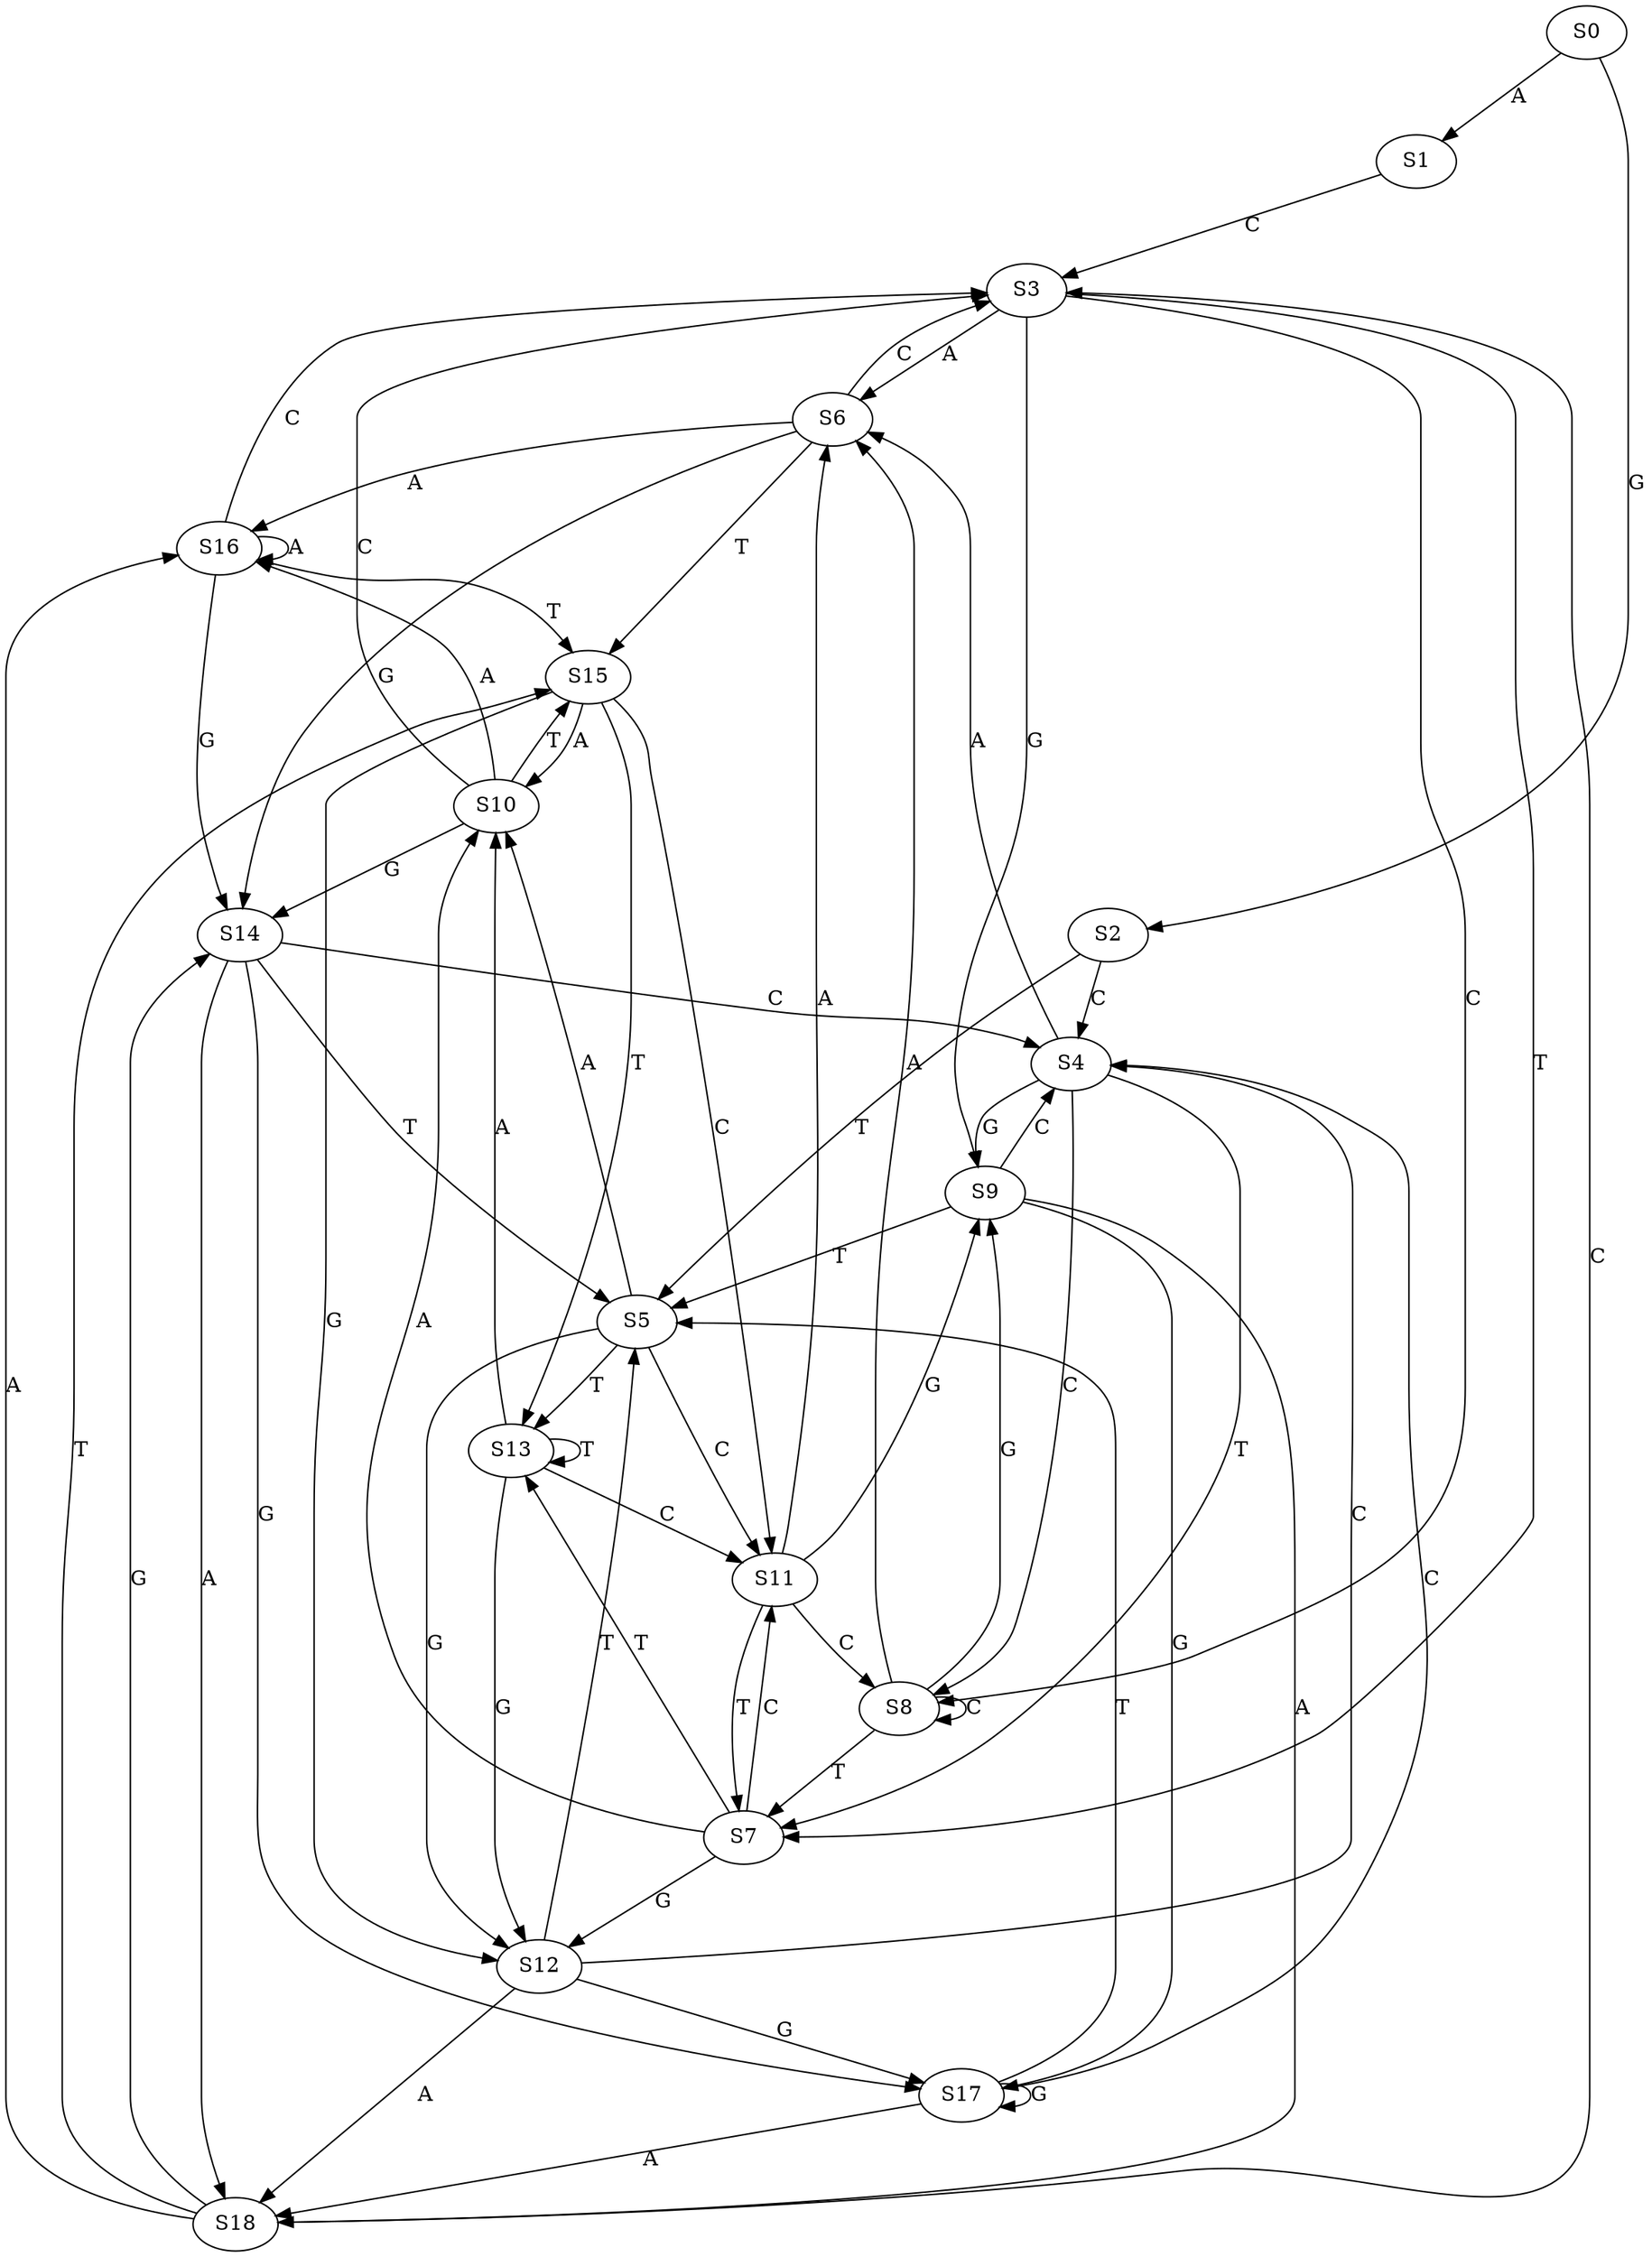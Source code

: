 strict digraph  {
	S0 -> S1 [ label = A ];
	S0 -> S2 [ label = G ];
	S1 -> S3 [ label = C ];
	S2 -> S4 [ label = C ];
	S2 -> S5 [ label = T ];
	S3 -> S6 [ label = A ];
	S3 -> S7 [ label = T ];
	S3 -> S8 [ label = C ];
	S3 -> S9 [ label = G ];
	S4 -> S8 [ label = C ];
	S4 -> S7 [ label = T ];
	S4 -> S9 [ label = G ];
	S4 -> S6 [ label = A ];
	S5 -> S10 [ label = A ];
	S5 -> S11 [ label = C ];
	S5 -> S12 [ label = G ];
	S5 -> S13 [ label = T ];
	S6 -> S14 [ label = G ];
	S6 -> S15 [ label = T ];
	S6 -> S3 [ label = C ];
	S6 -> S16 [ label = A ];
	S7 -> S12 [ label = G ];
	S7 -> S11 [ label = C ];
	S7 -> S10 [ label = A ];
	S7 -> S13 [ label = T ];
	S8 -> S9 [ label = G ];
	S8 -> S8 [ label = C ];
	S8 -> S6 [ label = A ];
	S8 -> S7 [ label = T ];
	S9 -> S17 [ label = G ];
	S9 -> S5 [ label = T ];
	S9 -> S18 [ label = A ];
	S9 -> S4 [ label = C ];
	S10 -> S14 [ label = G ];
	S10 -> S15 [ label = T ];
	S10 -> S16 [ label = A ];
	S10 -> S3 [ label = C ];
	S11 -> S7 [ label = T ];
	S11 -> S9 [ label = G ];
	S11 -> S8 [ label = C ];
	S11 -> S6 [ label = A ];
	S12 -> S18 [ label = A ];
	S12 -> S5 [ label = T ];
	S12 -> S4 [ label = C ];
	S12 -> S17 [ label = G ];
	S13 -> S11 [ label = C ];
	S13 -> S12 [ label = G ];
	S13 -> S13 [ label = T ];
	S13 -> S10 [ label = A ];
	S14 -> S5 [ label = T ];
	S14 -> S17 [ label = G ];
	S14 -> S18 [ label = A ];
	S14 -> S4 [ label = C ];
	S15 -> S10 [ label = A ];
	S15 -> S11 [ label = C ];
	S15 -> S13 [ label = T ];
	S15 -> S12 [ label = G ];
	S16 -> S15 [ label = T ];
	S16 -> S3 [ label = C ];
	S16 -> S14 [ label = G ];
	S16 -> S16 [ label = A ];
	S17 -> S18 [ label = A ];
	S17 -> S5 [ label = T ];
	S17 -> S17 [ label = G ];
	S17 -> S4 [ label = C ];
	S18 -> S14 [ label = G ];
	S18 -> S16 [ label = A ];
	S18 -> S3 [ label = C ];
	S18 -> S15 [ label = T ];
}
